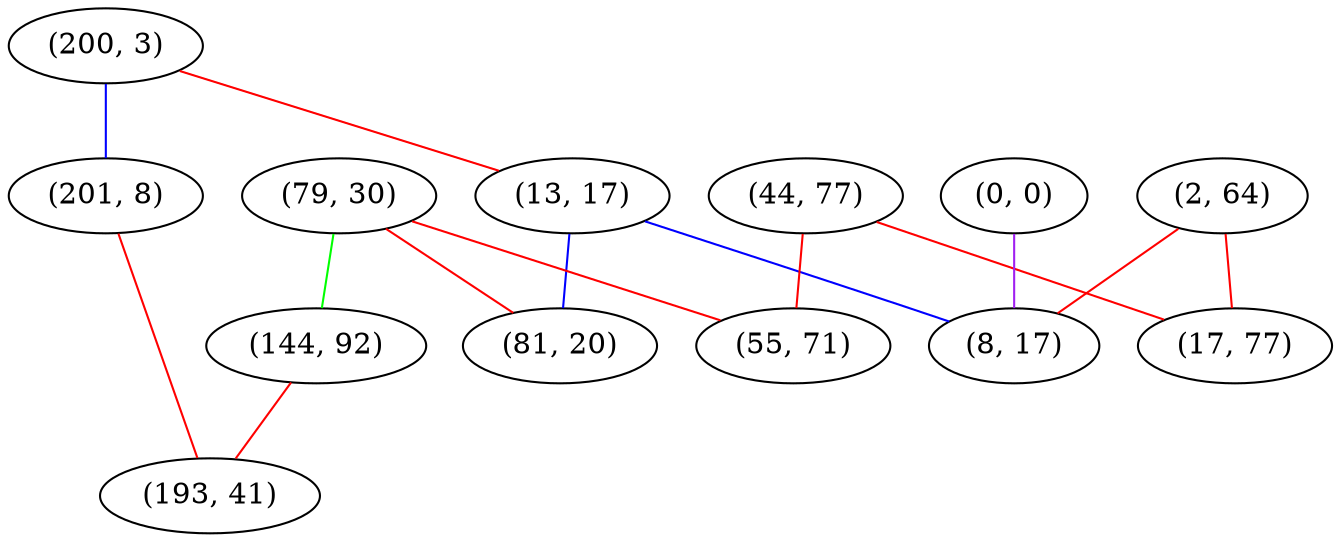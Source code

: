 graph "" {
"(200, 3)";
"(201, 8)";
"(13, 17)";
"(44, 77)";
"(79, 30)";
"(81, 20)";
"(144, 92)";
"(2, 64)";
"(0, 0)";
"(193, 41)";
"(8, 17)";
"(17, 77)";
"(55, 71)";
"(200, 3)" -- "(13, 17)"  [color=red, key=0, weight=1];
"(200, 3)" -- "(201, 8)"  [color=blue, key=0, weight=3];
"(201, 8)" -- "(193, 41)"  [color=red, key=0, weight=1];
"(13, 17)" -- "(8, 17)"  [color=blue, key=0, weight=3];
"(13, 17)" -- "(81, 20)"  [color=blue, key=0, weight=3];
"(44, 77)" -- "(17, 77)"  [color=red, key=0, weight=1];
"(44, 77)" -- "(55, 71)"  [color=red, key=0, weight=1];
"(79, 30)" -- "(55, 71)"  [color=red, key=0, weight=1];
"(79, 30)" -- "(81, 20)"  [color=red, key=0, weight=1];
"(79, 30)" -- "(144, 92)"  [color=green, key=0, weight=2];
"(144, 92)" -- "(193, 41)"  [color=red, key=0, weight=1];
"(2, 64)" -- "(8, 17)"  [color=red, key=0, weight=1];
"(2, 64)" -- "(17, 77)"  [color=red, key=0, weight=1];
"(0, 0)" -- "(8, 17)"  [color=purple, key=0, weight=4];
}
